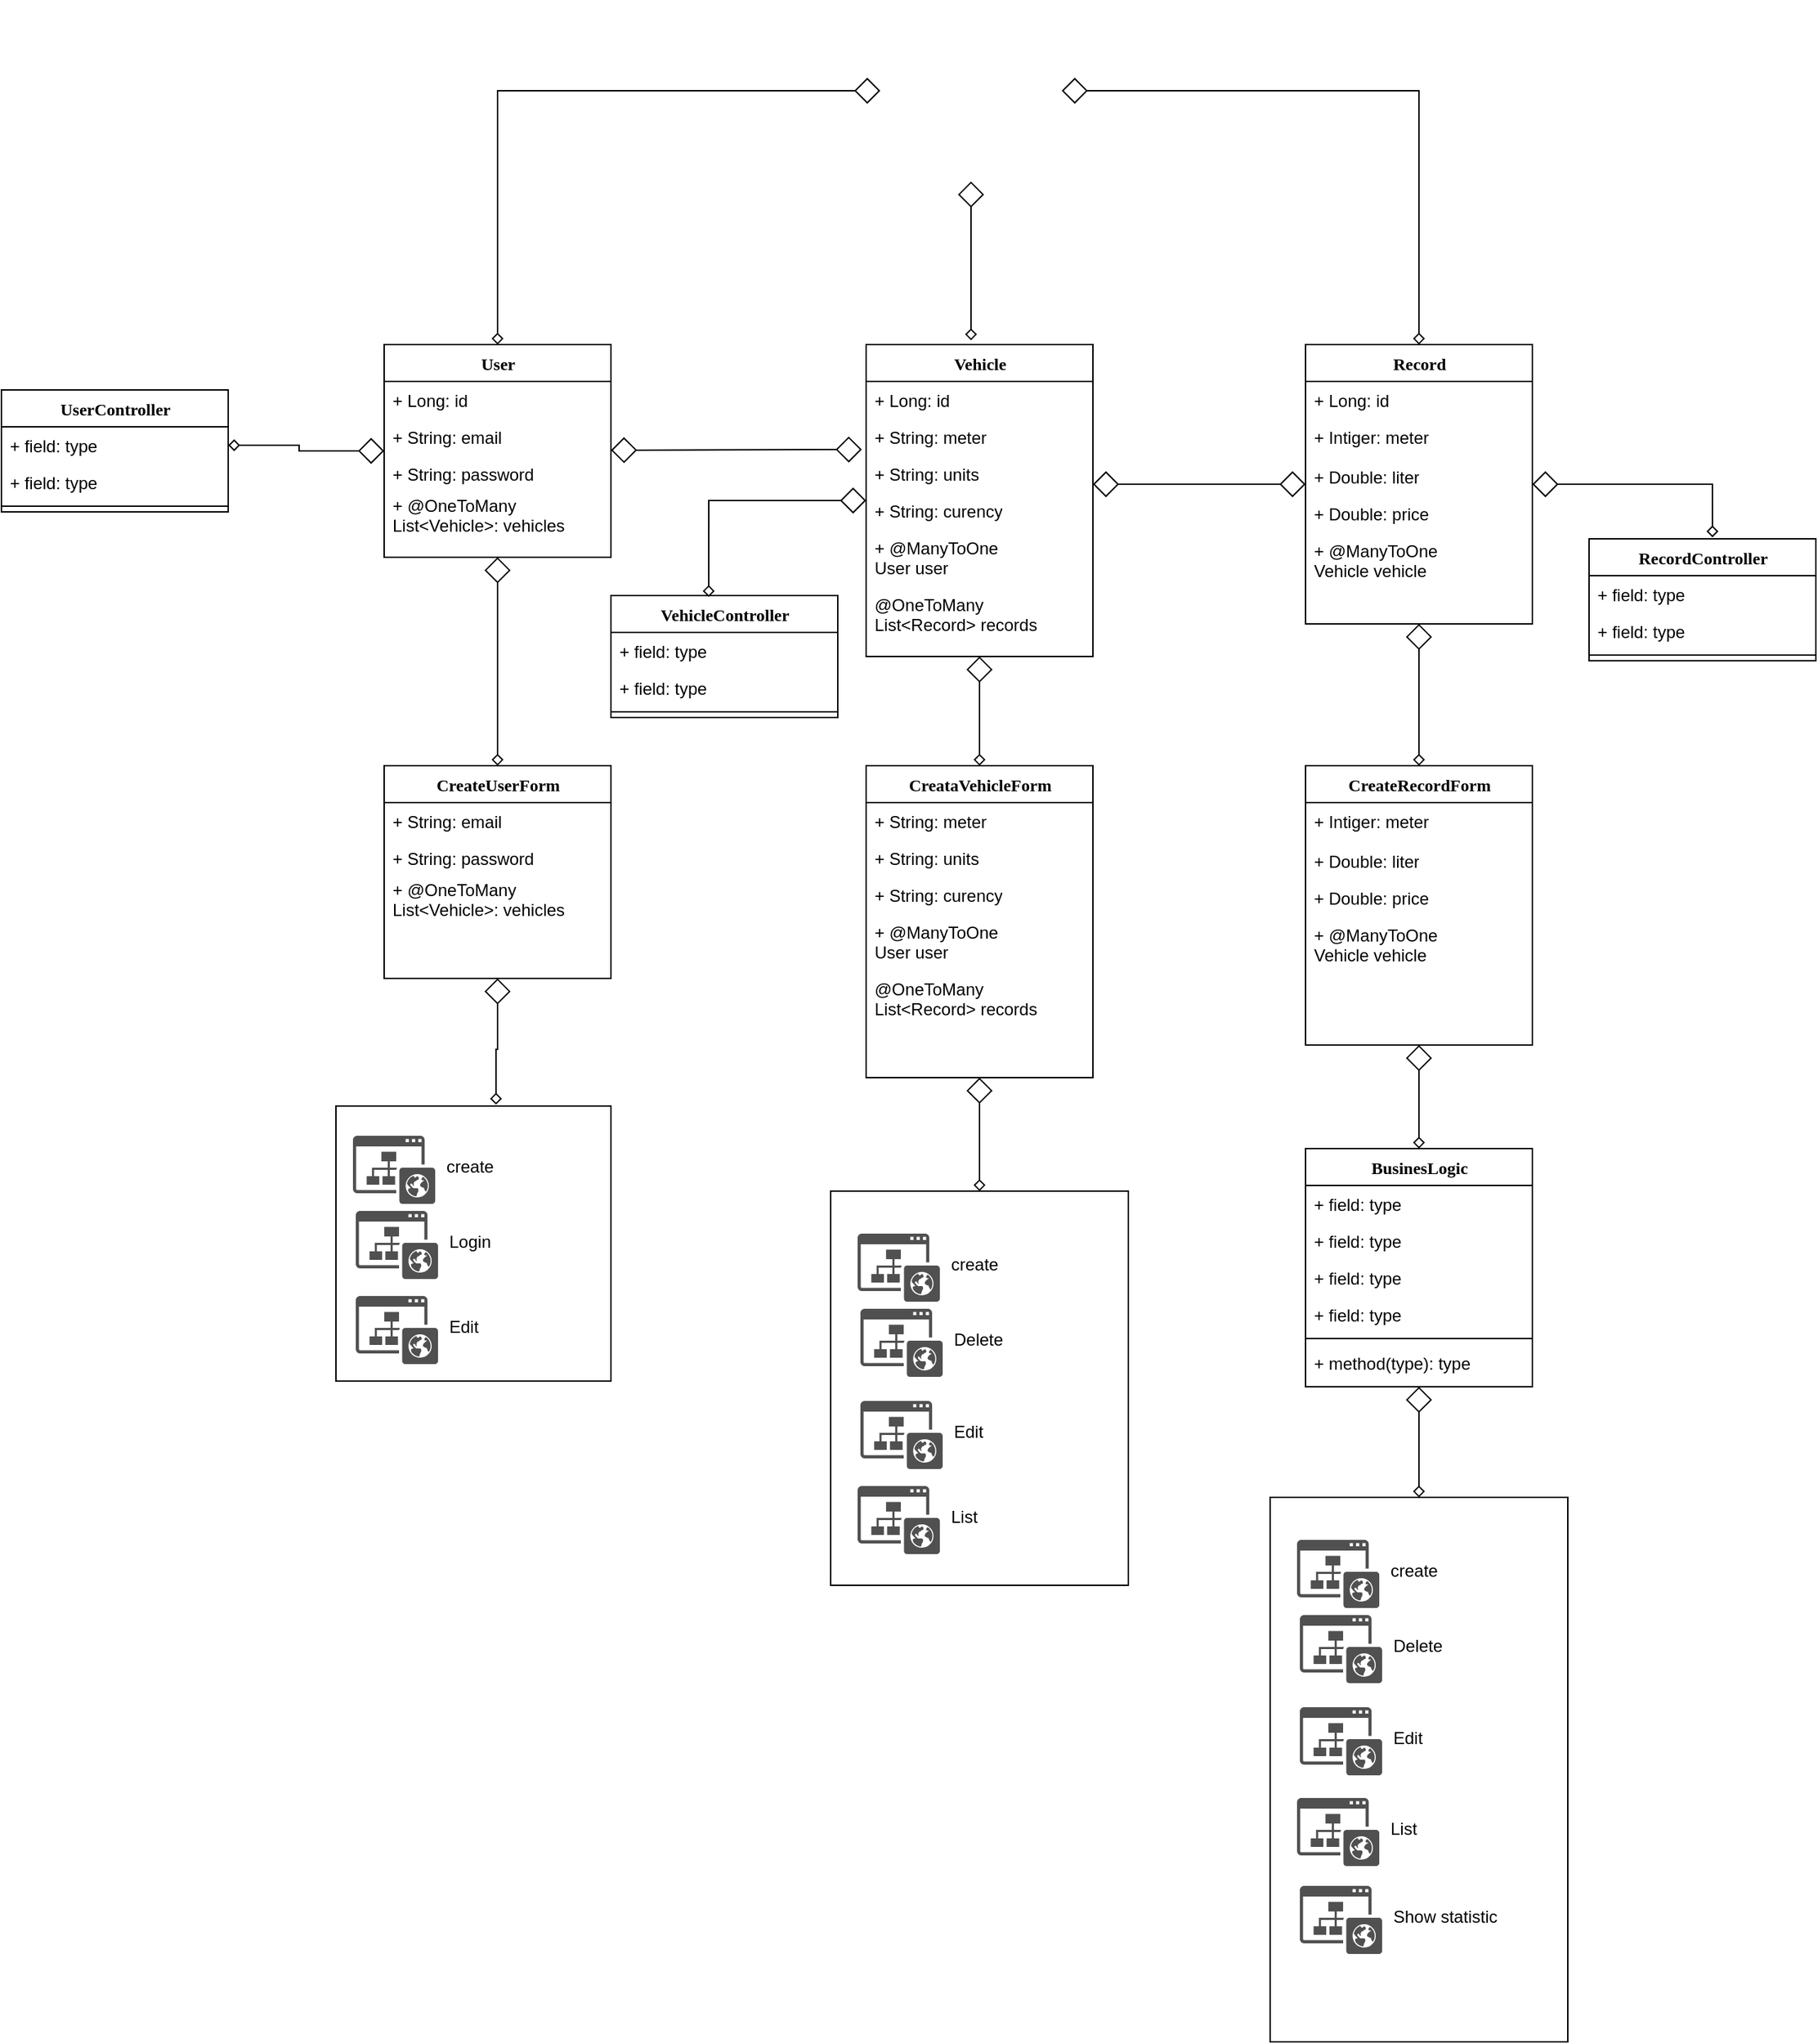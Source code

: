 <mxfile version="14.7.7" type="device"><diagram name="Page-1" id="9f46799a-70d6-7492-0946-bef42562c5a5"><mxGraphModel dx="2262" dy="1764" grid="1" gridSize="10" guides="1" tooltips="1" connect="1" arrows="1" fold="1" page="1" pageScale="1" pageWidth="1100" pageHeight="850" background="none" math="0" shadow="0"><root><mxCell id="0"/><mxCell id="1" parent="0"/><mxCell id="gnPF4hp-9H3AKlfqPqiq-70" value="" style="rounded=0;whiteSpace=wrap;html=1;" vertex="1" parent="1"><mxGeometry x="405" y="680" width="210" height="278" as="geometry"/></mxCell><mxCell id="gnPF4hp-9H3AKlfqPqiq-56" value="" style="whiteSpace=wrap;html=1;aspect=fixed;" vertex="1" parent="1"><mxGeometry x="56" y="620" width="194" height="194" as="geometry"/></mxCell><mxCell id="gnPF4hp-9H3AKlfqPqiq-33" style="edgeStyle=orthogonalEdgeStyle;rounded=0;orthogonalLoop=1;jettySize=auto;html=1;entryX=0.5;entryY=0;entryDx=0;entryDy=0;startArrow=diamond;startFill=0;endArrow=diamond;endFill=0;startSize=16;" edge="1" parent="1" source="78961159f06e98e8-17" target="gnPF4hp-9H3AKlfqPqiq-13"><mxGeometry relative="1" as="geometry"/></mxCell><mxCell id="gnPF4hp-9H3AKlfqPqiq-42" style="edgeStyle=orthogonalEdgeStyle;rounded=0;orthogonalLoop=1;jettySize=auto;html=1;startArrow=diamond;startFill=0;endArrow=diamond;endFill=0;startSize=16;" edge="1" parent="1" source="78961159f06e98e8-17" target="gnPF4hp-9H3AKlfqPqiq-37"><mxGeometry relative="1" as="geometry"/></mxCell><mxCell id="78961159f06e98e8-17" value="User" style="swimlane;html=1;fontStyle=1;align=center;verticalAlign=top;childLayout=stackLayout;horizontal=1;startSize=26;horizontalStack=0;resizeParent=1;resizeLast=0;collapsible=1;marginBottom=0;swimlaneFillColor=#ffffff;rounded=0;shadow=0;comic=0;labelBackgroundColor=none;strokeWidth=1;fillColor=none;fontFamily=Verdana;fontSize=12" parent="1" vertex="1"><mxGeometry x="90" y="83" width="160" height="150" as="geometry"/></mxCell><mxCell id="78961159f06e98e8-21" value="+ Long: id" style="text;html=1;strokeColor=none;fillColor=none;align=left;verticalAlign=top;spacingLeft=4;spacingRight=4;whiteSpace=wrap;overflow=hidden;rotatable=0;points=[[0,0.5],[1,0.5]];portConstraint=eastwest;" parent="78961159f06e98e8-17" vertex="1"><mxGeometry y="26" width="160" height="26" as="geometry"/></mxCell><mxCell id="78961159f06e98e8-23" value="+ String: email" style="text;html=1;strokeColor=none;fillColor=none;align=left;verticalAlign=top;spacingLeft=4;spacingRight=4;whiteSpace=wrap;overflow=hidden;rotatable=0;points=[[0,0.5],[1,0.5]];portConstraint=eastwest;" parent="78961159f06e98e8-17" vertex="1"><mxGeometry y="52" width="160" height="26" as="geometry"/></mxCell><mxCell id="gnPF4hp-9H3AKlfqPqiq-3" value="+ String: password" style="text;html=1;strokeColor=none;fillColor=none;align=left;verticalAlign=top;spacingLeft=4;spacingRight=4;whiteSpace=wrap;overflow=hidden;rotatable=0;points=[[0,0.5],[1,0.5]];portConstraint=eastwest;" vertex="1" parent="78961159f06e98e8-17"><mxGeometry y="78" width="160" height="22" as="geometry"/></mxCell><mxCell id="78961159f06e98e8-25" value="+ @OneToMany&amp;nbsp;&lt;br&gt;List&amp;lt;Vehicle&amp;gt;: vehicles" style="text;html=1;strokeColor=none;fillColor=none;align=left;verticalAlign=top;spacingLeft=4;spacingRight=4;whiteSpace=wrap;overflow=hidden;rotatable=0;points=[[0,0.5],[1,0.5]];portConstraint=eastwest;" parent="78961159f06e98e8-17" vertex="1"><mxGeometry y="100" width="160" height="50" as="geometry"/></mxCell><mxCell id="78961159f06e98e8-122" style="edgeStyle=elbowEdgeStyle;html=1;labelBackgroundColor=none;startFill=0;startSize=16;endArrow=diamond;endFill=0;endSize=16;fontFamily=Verdana;fontSize=12;elbow=vertical;startArrow=diamond;" parent="1" source="78961159f06e98e8-30" target="78961159f06e98e8-43" edge="1"><mxGeometry relative="1" as="geometry"/></mxCell><mxCell id="gnPF4hp-9H3AKlfqPqiq-34" style="edgeStyle=orthogonalEdgeStyle;rounded=0;orthogonalLoop=1;jettySize=auto;html=1;entryX=0.5;entryY=0;entryDx=0;entryDy=0;startArrow=diamond;startFill=0;endArrow=diamond;endFill=0;startSize=16;" edge="1" parent="1" source="78961159f06e98e8-30" target="gnPF4hp-9H3AKlfqPqiq-19"><mxGeometry relative="1" as="geometry"/></mxCell><mxCell id="gnPF4hp-9H3AKlfqPqiq-47" style="edgeStyle=orthogonalEdgeStyle;rounded=0;orthogonalLoop=1;jettySize=auto;html=1;entryX=0.431;entryY=0.012;entryDx=0;entryDy=0;entryPerimeter=0;startArrow=diamond;startFill=0;endArrow=diamond;endFill=0;startSize=16;" edge="1" parent="1" source="78961159f06e98e8-30" target="gnPF4hp-9H3AKlfqPqiq-43"><mxGeometry relative="1" as="geometry"/></mxCell><mxCell id="78961159f06e98e8-30" value="Vehicle" style="swimlane;html=1;fontStyle=1;align=center;verticalAlign=top;childLayout=stackLayout;horizontal=1;startSize=26;horizontalStack=0;resizeParent=1;resizeLast=0;collapsible=1;marginBottom=0;swimlaneFillColor=#ffffff;rounded=0;shadow=0;comic=0;labelBackgroundColor=none;strokeWidth=1;fillColor=none;fontFamily=Verdana;fontSize=12" parent="1" vertex="1"><mxGeometry x="430" y="83" width="160" height="220" as="geometry"/></mxCell><mxCell id="78961159f06e98e8-31" value="+ Long: id" style="text;html=1;strokeColor=none;fillColor=none;align=left;verticalAlign=top;spacingLeft=4;spacingRight=4;whiteSpace=wrap;overflow=hidden;rotatable=0;points=[[0,0.5],[1,0.5]];portConstraint=eastwest;" parent="78961159f06e98e8-30" vertex="1"><mxGeometry y="26" width="160" height="26" as="geometry"/></mxCell><mxCell id="78961159f06e98e8-32" value="+ String: meter" style="text;html=1;strokeColor=none;fillColor=none;align=left;verticalAlign=top;spacingLeft=4;spacingRight=4;whiteSpace=wrap;overflow=hidden;rotatable=0;points=[[0,0.5],[1,0.5]];portConstraint=eastwest;" parent="78961159f06e98e8-30" vertex="1"><mxGeometry y="52" width="160" height="26" as="geometry"/></mxCell><mxCell id="78961159f06e98e8-33" value="+ String: units" style="text;html=1;strokeColor=none;fillColor=none;align=left;verticalAlign=top;spacingLeft=4;spacingRight=4;whiteSpace=wrap;overflow=hidden;rotatable=0;points=[[0,0.5],[1,0.5]];portConstraint=eastwest;" parent="78961159f06e98e8-30" vertex="1"><mxGeometry y="78" width="160" height="26" as="geometry"/></mxCell><mxCell id="78961159f06e98e8-34" value="+ String: curency" style="text;html=1;strokeColor=none;fillColor=none;align=left;verticalAlign=top;spacingLeft=4;spacingRight=4;whiteSpace=wrap;overflow=hidden;rotatable=0;points=[[0,0.5],[1,0.5]];portConstraint=eastwest;" parent="78961159f06e98e8-30" vertex="1"><mxGeometry y="104" width="160" height="26" as="geometry"/></mxCell><mxCell id="gnPF4hp-9H3AKlfqPqiq-4" value="+ @ManyToOne&lt;br&gt;User user" style="text;html=1;strokeColor=none;fillColor=none;align=left;verticalAlign=top;spacingLeft=4;spacingRight=4;whiteSpace=wrap;overflow=hidden;rotatable=0;points=[[0,0.5],[1,0.5]];portConstraint=eastwest;" vertex="1" parent="78961159f06e98e8-30"><mxGeometry y="130" width="160" height="40" as="geometry"/></mxCell><mxCell id="gnPF4hp-9H3AKlfqPqiq-5" value="@OneToMany&lt;br&gt;List&amp;lt;Record&amp;gt; records" style="text;html=1;strokeColor=none;fillColor=none;align=left;verticalAlign=top;spacingLeft=4;spacingRight=4;whiteSpace=wrap;overflow=hidden;rotatable=0;points=[[0,0.5],[1,0.5]];portConstraint=eastwest;" vertex="1" parent="78961159f06e98e8-30"><mxGeometry y="170" width="160" height="40" as="geometry"/></mxCell><mxCell id="gnPF4hp-9H3AKlfqPqiq-35" style="edgeStyle=orthogonalEdgeStyle;rounded=0;orthogonalLoop=1;jettySize=auto;html=1;entryX=0.5;entryY=0;entryDx=0;entryDy=0;startArrow=diamond;startFill=0;endArrow=diamond;endFill=0;startSize=16;" edge="1" parent="1" source="78961159f06e98e8-43" target="gnPF4hp-9H3AKlfqPqiq-26"><mxGeometry relative="1" as="geometry"/></mxCell><mxCell id="gnPF4hp-9H3AKlfqPqiq-52" style="edgeStyle=orthogonalEdgeStyle;rounded=0;orthogonalLoop=1;jettySize=auto;html=1;entryX=0.544;entryY=-0.012;entryDx=0;entryDy=0;entryPerimeter=0;startArrow=diamond;startFill=0;endArrow=diamond;endFill=0;startSize=16;" edge="1" parent="1" source="78961159f06e98e8-43" target="gnPF4hp-9H3AKlfqPqiq-48"><mxGeometry relative="1" as="geometry"/></mxCell><mxCell id="78961159f06e98e8-43" value="Record" style="swimlane;html=1;fontStyle=1;align=center;verticalAlign=top;childLayout=stackLayout;horizontal=1;startSize=26;horizontalStack=0;resizeParent=1;resizeLast=0;collapsible=1;marginBottom=0;swimlaneFillColor=#ffffff;rounded=0;shadow=0;comic=0;labelBackgroundColor=none;strokeWidth=1;fillColor=none;fontFamily=Verdana;fontSize=12" parent="1" vertex="1"><mxGeometry x="740" y="83" width="160" height="197" as="geometry"/></mxCell><mxCell id="78961159f06e98e8-44" value="+ Long: id" style="text;html=1;strokeColor=none;fillColor=none;align=left;verticalAlign=top;spacingLeft=4;spacingRight=4;whiteSpace=wrap;overflow=hidden;rotatable=0;points=[[0,0.5],[1,0.5]];portConstraint=eastwest;" parent="78961159f06e98e8-43" vertex="1"><mxGeometry y="26" width="160" height="26" as="geometry"/></mxCell><mxCell id="78961159f06e98e8-45" value="+ Intiger: meter" style="text;html=1;strokeColor=none;fillColor=none;align=left;verticalAlign=top;spacingLeft=4;spacingRight=4;whiteSpace=wrap;overflow=hidden;rotatable=0;points=[[0,0.5],[1,0.5]];portConstraint=eastwest;" parent="78961159f06e98e8-43" vertex="1"><mxGeometry y="52" width="160" height="28" as="geometry"/></mxCell><mxCell id="78961159f06e98e8-49" value="+ Double: liter" style="text;html=1;strokeColor=none;fillColor=none;align=left;verticalAlign=top;spacingLeft=4;spacingRight=4;whiteSpace=wrap;overflow=hidden;rotatable=0;points=[[0,0.5],[1,0.5]];portConstraint=eastwest;" parent="78961159f06e98e8-43" vertex="1"><mxGeometry y="80" width="160" height="26" as="geometry"/></mxCell><mxCell id="78961159f06e98e8-50" value="+ Double: price" style="text;html=1;strokeColor=none;fillColor=none;align=left;verticalAlign=top;spacingLeft=4;spacingRight=4;whiteSpace=wrap;overflow=hidden;rotatable=0;points=[[0,0.5],[1,0.5]];portConstraint=eastwest;" parent="78961159f06e98e8-43" vertex="1"><mxGeometry y="106" width="160" height="26" as="geometry"/></mxCell><mxCell id="gnPF4hp-9H3AKlfqPqiq-6" value="+ @ManyToOne&lt;br&gt;Vehicle vehicle" style="text;html=1;strokeColor=none;fillColor=none;align=left;verticalAlign=top;spacingLeft=4;spacingRight=4;whiteSpace=wrap;overflow=hidden;rotatable=0;points=[[0,0.5],[1,0.5]];portConstraint=eastwest;" vertex="1" parent="78961159f06e98e8-43"><mxGeometry y="132" width="160" height="38" as="geometry"/></mxCell><mxCell id="gnPF4hp-9H3AKlfqPqiq-94" style="edgeStyle=orthogonalEdgeStyle;rounded=0;orthogonalLoop=1;jettySize=auto;html=1;entryX=0.5;entryY=0;entryDx=0;entryDy=0;startArrow=diamond;startFill=0;endArrow=diamond;endFill=0;startSize=16;" edge="1" parent="1" source="78961159f06e98e8-95" target="gnPF4hp-9H3AKlfqPqiq-85"><mxGeometry relative="1" as="geometry"/></mxCell><mxCell id="78961159f06e98e8-95" value="BusinesLogic" style="swimlane;html=1;fontStyle=1;align=center;verticalAlign=top;childLayout=stackLayout;horizontal=1;startSize=26;horizontalStack=0;resizeParent=1;resizeLast=0;collapsible=1;marginBottom=0;swimlaneFillColor=#ffffff;rounded=0;shadow=0;comic=0;labelBackgroundColor=none;strokeWidth=1;fillColor=none;fontFamily=Verdana;fontSize=12" parent="1" vertex="1"><mxGeometry x="740" y="650" width="160" height="168" as="geometry"/></mxCell><mxCell id="78961159f06e98e8-96" value="+ field: type" style="text;html=1;strokeColor=none;fillColor=none;align=left;verticalAlign=top;spacingLeft=4;spacingRight=4;whiteSpace=wrap;overflow=hidden;rotatable=0;points=[[0,0.5],[1,0.5]];portConstraint=eastwest;" parent="78961159f06e98e8-95" vertex="1"><mxGeometry y="26" width="160" height="26" as="geometry"/></mxCell><mxCell id="78961159f06e98e8-97" value="+ field: type" style="text;html=1;strokeColor=none;fillColor=none;align=left;verticalAlign=top;spacingLeft=4;spacingRight=4;whiteSpace=wrap;overflow=hidden;rotatable=0;points=[[0,0.5],[1,0.5]];portConstraint=eastwest;" parent="78961159f06e98e8-95" vertex="1"><mxGeometry y="52" width="160" height="26" as="geometry"/></mxCell><mxCell id="78961159f06e98e8-98" value="+ field: type" style="text;html=1;strokeColor=none;fillColor=none;align=left;verticalAlign=top;spacingLeft=4;spacingRight=4;whiteSpace=wrap;overflow=hidden;rotatable=0;points=[[0,0.5],[1,0.5]];portConstraint=eastwest;" parent="78961159f06e98e8-95" vertex="1"><mxGeometry y="78" width="160" height="26" as="geometry"/></mxCell><mxCell id="78961159f06e98e8-102" value="+ field: type" style="text;html=1;strokeColor=none;fillColor=none;align=left;verticalAlign=top;spacingLeft=4;spacingRight=4;whiteSpace=wrap;overflow=hidden;rotatable=0;points=[[0,0.5],[1,0.5]];portConstraint=eastwest;" parent="78961159f06e98e8-95" vertex="1"><mxGeometry y="104" width="160" height="26" as="geometry"/></mxCell><mxCell id="78961159f06e98e8-103" value="" style="line;html=1;strokeWidth=1;fillColor=none;align=left;verticalAlign=middle;spacingTop=-1;spacingLeft=3;spacingRight=3;rotatable=0;labelPosition=right;points=[];portConstraint=eastwest;" parent="78961159f06e98e8-95" vertex="1"><mxGeometry y="130" width="160" height="8" as="geometry"/></mxCell><mxCell id="78961159f06e98e8-104" value="+ method(type): type" style="text;html=1;strokeColor=none;fillColor=none;align=left;verticalAlign=top;spacingLeft=4;spacingRight=4;whiteSpace=wrap;overflow=hidden;rotatable=0;points=[[0,0.5],[1,0.5]];portConstraint=eastwest;" parent="78961159f06e98e8-95" vertex="1"><mxGeometry y="138" width="160" height="26" as="geometry"/></mxCell><mxCell id="gnPF4hp-9H3AKlfqPqiq-7" style="edgeStyle=elbowEdgeStyle;html=1;labelBackgroundColor=none;startFill=0;startSize=16;endArrow=diamond;endFill=0;endSize=16;fontFamily=Verdana;fontSize=12;elbow=vertical;startArrow=diamond;entryX=-0.019;entryY=0.808;entryDx=0;entryDy=0;entryPerimeter=0;" edge="1" parent="1" target="78961159f06e98e8-32"><mxGeometry relative="1" as="geometry"><mxPoint x="250" y="157.5" as="sourcePoint"/><mxPoint x="400" y="157.5" as="targetPoint"/></mxGeometry></mxCell><mxCell id="gnPF4hp-9H3AKlfqPqiq-9" style="edgeStyle=orthogonalEdgeStyle;rounded=0;orthogonalLoop=1;jettySize=auto;html=1;entryX=0.5;entryY=0;entryDx=0;entryDy=0;startArrow=diamond;startFill=0;endArrow=diamond;endFill=0;startSize=16;" edge="1" parent="1" source="gnPF4hp-9H3AKlfqPqiq-8" target="78961159f06e98e8-17"><mxGeometry relative="1" as="geometry"/></mxCell><mxCell id="gnPF4hp-9H3AKlfqPqiq-10" style="edgeStyle=orthogonalEdgeStyle;rounded=0;orthogonalLoop=1;jettySize=auto;html=1;startArrow=diamond;startFill=0;endArrow=diamond;endFill=0;startSize=16;" edge="1" parent="1" source="gnPF4hp-9H3AKlfqPqiq-8"><mxGeometry relative="1" as="geometry"><mxPoint x="504" y="80" as="targetPoint"/></mxGeometry></mxCell><mxCell id="gnPF4hp-9H3AKlfqPqiq-11" style="edgeStyle=orthogonalEdgeStyle;rounded=0;orthogonalLoop=1;jettySize=auto;html=1;entryX=0.5;entryY=0;entryDx=0;entryDy=0;startArrow=diamond;startFill=0;endArrow=diamond;endFill=0;startSize=16;" edge="1" parent="1" source="gnPF4hp-9H3AKlfqPqiq-8" target="78961159f06e98e8-43"><mxGeometry relative="1" as="geometry"/></mxCell><mxCell id="gnPF4hp-9H3AKlfqPqiq-8" value="" style="shape=image;html=1;verticalAlign=top;verticalLabelPosition=bottom;labelBackgroundColor=#ffffff;imageAspect=0;aspect=fixed;image=https://cdn3.iconfinder.com/data/icons/streamline-icon-set-free-pack/48/Streamline-77-128.png" vertex="1" parent="1"><mxGeometry x="440" y="-160" width="128" height="128" as="geometry"/></mxCell><mxCell id="gnPF4hp-9H3AKlfqPqiq-62" style="edgeStyle=orthogonalEdgeStyle;rounded=0;orthogonalLoop=1;jettySize=auto;html=1;entryX=0.582;entryY=-0.005;entryDx=0;entryDy=0;entryPerimeter=0;startArrow=diamond;startFill=0;endArrow=diamond;endFill=0;startSize=16;" edge="1" parent="1" source="gnPF4hp-9H3AKlfqPqiq-13" target="gnPF4hp-9H3AKlfqPqiq-56"><mxGeometry relative="1" as="geometry"/></mxCell><mxCell id="gnPF4hp-9H3AKlfqPqiq-13" value="CreateUserForm" style="swimlane;html=1;fontStyle=1;align=center;verticalAlign=top;childLayout=stackLayout;horizontal=1;startSize=26;horizontalStack=0;resizeParent=1;resizeLast=0;collapsible=1;marginBottom=0;swimlaneFillColor=#ffffff;rounded=0;shadow=0;comic=0;labelBackgroundColor=none;strokeWidth=1;fillColor=none;fontFamily=Verdana;fontSize=12" vertex="1" parent="1"><mxGeometry x="90" y="380" width="160" height="150" as="geometry"/></mxCell><mxCell id="gnPF4hp-9H3AKlfqPqiq-15" value="+ String: email" style="text;html=1;strokeColor=none;fillColor=none;align=left;verticalAlign=top;spacingLeft=4;spacingRight=4;whiteSpace=wrap;overflow=hidden;rotatable=0;points=[[0,0.5],[1,0.5]];portConstraint=eastwest;" vertex="1" parent="gnPF4hp-9H3AKlfqPqiq-13"><mxGeometry y="26" width="160" height="26" as="geometry"/></mxCell><mxCell id="gnPF4hp-9H3AKlfqPqiq-16" value="+ String: password" style="text;html=1;strokeColor=none;fillColor=none;align=left;verticalAlign=top;spacingLeft=4;spacingRight=4;whiteSpace=wrap;overflow=hidden;rotatable=0;points=[[0,0.5],[1,0.5]];portConstraint=eastwest;" vertex="1" parent="gnPF4hp-9H3AKlfqPqiq-13"><mxGeometry y="52" width="160" height="22" as="geometry"/></mxCell><mxCell id="gnPF4hp-9H3AKlfqPqiq-17" value="+ @OneToMany&amp;nbsp;&lt;br&gt;List&amp;lt;Vehicle&amp;gt;: vehicles" style="text;html=1;strokeColor=none;fillColor=none;align=left;verticalAlign=top;spacingLeft=4;spacingRight=4;whiteSpace=wrap;overflow=hidden;rotatable=0;points=[[0,0.5],[1,0.5]];portConstraint=eastwest;" vertex="1" parent="gnPF4hp-9H3AKlfqPqiq-13"><mxGeometry y="74" width="160" height="50" as="geometry"/></mxCell><mxCell id="gnPF4hp-9H3AKlfqPqiq-84" style="edgeStyle=orthogonalEdgeStyle;rounded=0;orthogonalLoop=1;jettySize=auto;html=1;entryX=0.5;entryY=0;entryDx=0;entryDy=0;startArrow=diamond;startFill=0;endArrow=diamond;endFill=0;startSize=16;" edge="1" parent="1" source="gnPF4hp-9H3AKlfqPqiq-19" target="gnPF4hp-9H3AKlfqPqiq-70"><mxGeometry relative="1" as="geometry"/></mxCell><mxCell id="gnPF4hp-9H3AKlfqPqiq-19" value="CreataVehicleForm" style="swimlane;html=1;fontStyle=1;align=center;verticalAlign=top;childLayout=stackLayout;horizontal=1;startSize=26;horizontalStack=0;resizeParent=1;resizeLast=0;collapsible=1;marginBottom=0;swimlaneFillColor=#ffffff;rounded=0;shadow=0;comic=0;labelBackgroundColor=none;strokeWidth=1;fillColor=none;fontFamily=Verdana;fontSize=12" vertex="1" parent="1"><mxGeometry x="430" y="380" width="160" height="220" as="geometry"/></mxCell><mxCell id="gnPF4hp-9H3AKlfqPqiq-21" value="+ String: meter" style="text;html=1;strokeColor=none;fillColor=none;align=left;verticalAlign=top;spacingLeft=4;spacingRight=4;whiteSpace=wrap;overflow=hidden;rotatable=0;points=[[0,0.5],[1,0.5]];portConstraint=eastwest;" vertex="1" parent="gnPF4hp-9H3AKlfqPqiq-19"><mxGeometry y="26" width="160" height="26" as="geometry"/></mxCell><mxCell id="gnPF4hp-9H3AKlfqPqiq-22" value="+ String: units" style="text;html=1;strokeColor=none;fillColor=none;align=left;verticalAlign=top;spacingLeft=4;spacingRight=4;whiteSpace=wrap;overflow=hidden;rotatable=0;points=[[0,0.5],[1,0.5]];portConstraint=eastwest;" vertex="1" parent="gnPF4hp-9H3AKlfqPqiq-19"><mxGeometry y="52" width="160" height="26" as="geometry"/></mxCell><mxCell id="gnPF4hp-9H3AKlfqPqiq-23" value="+ String: curency" style="text;html=1;strokeColor=none;fillColor=none;align=left;verticalAlign=top;spacingLeft=4;spacingRight=4;whiteSpace=wrap;overflow=hidden;rotatable=0;points=[[0,0.5],[1,0.5]];portConstraint=eastwest;" vertex="1" parent="gnPF4hp-9H3AKlfqPqiq-19"><mxGeometry y="78" width="160" height="26" as="geometry"/></mxCell><mxCell id="gnPF4hp-9H3AKlfqPqiq-24" value="+ @ManyToOne&lt;br&gt;User user" style="text;html=1;strokeColor=none;fillColor=none;align=left;verticalAlign=top;spacingLeft=4;spacingRight=4;whiteSpace=wrap;overflow=hidden;rotatable=0;points=[[0,0.5],[1,0.5]];portConstraint=eastwest;" vertex="1" parent="gnPF4hp-9H3AKlfqPqiq-19"><mxGeometry y="104" width="160" height="40" as="geometry"/></mxCell><mxCell id="gnPF4hp-9H3AKlfqPqiq-25" value="@OneToMany&lt;br&gt;List&amp;lt;Record&amp;gt; records" style="text;html=1;strokeColor=none;fillColor=none;align=left;verticalAlign=top;spacingLeft=4;spacingRight=4;whiteSpace=wrap;overflow=hidden;rotatable=0;points=[[0,0.5],[1,0.5]];portConstraint=eastwest;" vertex="1" parent="gnPF4hp-9H3AKlfqPqiq-19"><mxGeometry y="144" width="160" height="40" as="geometry"/></mxCell><mxCell id="gnPF4hp-9H3AKlfqPqiq-53" style="edgeStyle=orthogonalEdgeStyle;rounded=0;orthogonalLoop=1;jettySize=auto;html=1;entryX=0.5;entryY=0;entryDx=0;entryDy=0;startArrow=diamond;startFill=0;endArrow=diamond;endFill=0;startSize=16;" edge="1" parent="1" source="gnPF4hp-9H3AKlfqPqiq-26" target="78961159f06e98e8-95"><mxGeometry relative="1" as="geometry"/></mxCell><mxCell id="gnPF4hp-9H3AKlfqPqiq-26" value="CreateRecordForm" style="swimlane;html=1;fontStyle=1;align=center;verticalAlign=top;childLayout=stackLayout;horizontal=1;startSize=26;horizontalStack=0;resizeParent=1;resizeLast=0;collapsible=1;marginBottom=0;swimlaneFillColor=#ffffff;rounded=0;shadow=0;comic=0;labelBackgroundColor=none;strokeWidth=1;fillColor=none;fontFamily=Verdana;fontSize=12" vertex="1" parent="1"><mxGeometry x="740" y="380" width="160" height="197" as="geometry"/></mxCell><mxCell id="gnPF4hp-9H3AKlfqPqiq-28" value="+ Intiger: meter" style="text;html=1;strokeColor=none;fillColor=none;align=left;verticalAlign=top;spacingLeft=4;spacingRight=4;whiteSpace=wrap;overflow=hidden;rotatable=0;points=[[0,0.5],[1,0.5]];portConstraint=eastwest;" vertex="1" parent="gnPF4hp-9H3AKlfqPqiq-26"><mxGeometry y="26" width="160" height="28" as="geometry"/></mxCell><mxCell id="gnPF4hp-9H3AKlfqPqiq-29" value="+ Double: liter" style="text;html=1;strokeColor=none;fillColor=none;align=left;verticalAlign=top;spacingLeft=4;spacingRight=4;whiteSpace=wrap;overflow=hidden;rotatable=0;points=[[0,0.5],[1,0.5]];portConstraint=eastwest;" vertex="1" parent="gnPF4hp-9H3AKlfqPqiq-26"><mxGeometry y="54" width="160" height="26" as="geometry"/></mxCell><mxCell id="gnPF4hp-9H3AKlfqPqiq-30" value="+ Double: price" style="text;html=1;strokeColor=none;fillColor=none;align=left;verticalAlign=top;spacingLeft=4;spacingRight=4;whiteSpace=wrap;overflow=hidden;rotatable=0;points=[[0,0.5],[1,0.5]];portConstraint=eastwest;" vertex="1" parent="gnPF4hp-9H3AKlfqPqiq-26"><mxGeometry y="80" width="160" height="26" as="geometry"/></mxCell><mxCell id="gnPF4hp-9H3AKlfqPqiq-31" value="+ @ManyToOne&lt;br&gt;Vehicle vehicle" style="text;html=1;strokeColor=none;fillColor=none;align=left;verticalAlign=top;spacingLeft=4;spacingRight=4;whiteSpace=wrap;overflow=hidden;rotatable=0;points=[[0,0.5],[1,0.5]];portConstraint=eastwest;" vertex="1" parent="gnPF4hp-9H3AKlfqPqiq-26"><mxGeometry y="106" width="160" height="38" as="geometry"/></mxCell><mxCell id="gnPF4hp-9H3AKlfqPqiq-36" value="UserController" style="swimlane;html=1;fontStyle=1;align=center;verticalAlign=top;childLayout=stackLayout;horizontal=1;startSize=26;horizontalStack=0;resizeParent=1;resizeLast=0;collapsible=1;marginBottom=0;swimlaneFillColor=#ffffff;rounded=0;shadow=0;comic=0;labelBackgroundColor=none;strokeWidth=1;fillColor=none;fontFamily=Verdana;fontSize=12" vertex="1" parent="1"><mxGeometry x="-180" y="115" width="160" height="86" as="geometry"/></mxCell><mxCell id="gnPF4hp-9H3AKlfqPqiq-37" value="+ field: type" style="text;html=1;strokeColor=none;fillColor=none;align=left;verticalAlign=top;spacingLeft=4;spacingRight=4;whiteSpace=wrap;overflow=hidden;rotatable=0;points=[[0,0.5],[1,0.5]];portConstraint=eastwest;" vertex="1" parent="gnPF4hp-9H3AKlfqPqiq-36"><mxGeometry y="26" width="160" height="26" as="geometry"/></mxCell><mxCell id="gnPF4hp-9H3AKlfqPqiq-38" value="+ field: type" style="text;html=1;strokeColor=none;fillColor=none;align=left;verticalAlign=top;spacingLeft=4;spacingRight=4;whiteSpace=wrap;overflow=hidden;rotatable=0;points=[[0,0.5],[1,0.5]];portConstraint=eastwest;" vertex="1" parent="gnPF4hp-9H3AKlfqPqiq-36"><mxGeometry y="52" width="160" height="26" as="geometry"/></mxCell><mxCell id="gnPF4hp-9H3AKlfqPqiq-39" value="" style="line;html=1;strokeWidth=1;fillColor=none;align=left;verticalAlign=middle;spacingTop=-1;spacingLeft=3;spacingRight=3;rotatable=0;labelPosition=right;points=[];portConstraint=eastwest;" vertex="1" parent="gnPF4hp-9H3AKlfqPqiq-36"><mxGeometry y="78" width="160" height="8" as="geometry"/></mxCell><mxCell id="gnPF4hp-9H3AKlfqPqiq-43" value="VehicleController" style="swimlane;html=1;fontStyle=1;align=center;verticalAlign=top;childLayout=stackLayout;horizontal=1;startSize=26;horizontalStack=0;resizeParent=1;resizeLast=0;collapsible=1;marginBottom=0;swimlaneFillColor=#ffffff;rounded=0;shadow=0;comic=0;labelBackgroundColor=none;strokeWidth=1;fillColor=none;fontFamily=Verdana;fontSize=12" vertex="1" parent="1"><mxGeometry x="250" y="260" width="160" height="86" as="geometry"/></mxCell><mxCell id="gnPF4hp-9H3AKlfqPqiq-44" value="+ field: type" style="text;html=1;strokeColor=none;fillColor=none;align=left;verticalAlign=top;spacingLeft=4;spacingRight=4;whiteSpace=wrap;overflow=hidden;rotatable=0;points=[[0,0.5],[1,0.5]];portConstraint=eastwest;" vertex="1" parent="gnPF4hp-9H3AKlfqPqiq-43"><mxGeometry y="26" width="160" height="26" as="geometry"/></mxCell><mxCell id="gnPF4hp-9H3AKlfqPqiq-45" value="+ field: type" style="text;html=1;strokeColor=none;fillColor=none;align=left;verticalAlign=top;spacingLeft=4;spacingRight=4;whiteSpace=wrap;overflow=hidden;rotatable=0;points=[[0,0.5],[1,0.5]];portConstraint=eastwest;" vertex="1" parent="gnPF4hp-9H3AKlfqPqiq-43"><mxGeometry y="52" width="160" height="26" as="geometry"/></mxCell><mxCell id="gnPF4hp-9H3AKlfqPqiq-46" value="" style="line;html=1;strokeWidth=1;fillColor=none;align=left;verticalAlign=middle;spacingTop=-1;spacingLeft=3;spacingRight=3;rotatable=0;labelPosition=right;points=[];portConstraint=eastwest;" vertex="1" parent="gnPF4hp-9H3AKlfqPqiq-43"><mxGeometry y="78" width="160" height="8" as="geometry"/></mxCell><mxCell id="gnPF4hp-9H3AKlfqPqiq-48" value="RecordController" style="swimlane;html=1;fontStyle=1;align=center;verticalAlign=top;childLayout=stackLayout;horizontal=1;startSize=26;horizontalStack=0;resizeParent=1;resizeLast=0;collapsible=1;marginBottom=0;swimlaneFillColor=#ffffff;rounded=0;shadow=0;comic=0;labelBackgroundColor=none;strokeWidth=1;fillColor=none;fontFamily=Verdana;fontSize=12" vertex="1" parent="1"><mxGeometry x="940" y="220" width="160" height="86" as="geometry"/></mxCell><mxCell id="gnPF4hp-9H3AKlfqPqiq-49" value="+ field: type" style="text;html=1;strokeColor=none;fillColor=none;align=left;verticalAlign=top;spacingLeft=4;spacingRight=4;whiteSpace=wrap;overflow=hidden;rotatable=0;points=[[0,0.5],[1,0.5]];portConstraint=eastwest;" vertex="1" parent="gnPF4hp-9H3AKlfqPqiq-48"><mxGeometry y="26" width="160" height="26" as="geometry"/></mxCell><mxCell id="gnPF4hp-9H3AKlfqPqiq-50" value="+ field: type" style="text;html=1;strokeColor=none;fillColor=none;align=left;verticalAlign=top;spacingLeft=4;spacingRight=4;whiteSpace=wrap;overflow=hidden;rotatable=0;points=[[0,0.5],[1,0.5]];portConstraint=eastwest;" vertex="1" parent="gnPF4hp-9H3AKlfqPqiq-48"><mxGeometry y="52" width="160" height="26" as="geometry"/></mxCell><mxCell id="gnPF4hp-9H3AKlfqPqiq-51" value="" style="line;html=1;strokeWidth=1;fillColor=none;align=left;verticalAlign=middle;spacingTop=-1;spacingLeft=3;spacingRight=3;rotatable=0;labelPosition=right;points=[];portConstraint=eastwest;" vertex="1" parent="gnPF4hp-9H3AKlfqPqiq-48"><mxGeometry y="78" width="160" height="8" as="geometry"/></mxCell><mxCell id="gnPF4hp-9H3AKlfqPqiq-54" value="" style="pointerEvents=1;shadow=0;dashed=0;html=1;strokeColor=none;fillColor=#505050;labelPosition=center;verticalLabelPosition=bottom;verticalAlign=top;outlineConnect=0;align=center;shape=mxgraph.office.sites.website_public;" vertex="1" parent="1"><mxGeometry x="68" y="641" width="58" height="48" as="geometry"/></mxCell><mxCell id="gnPF4hp-9H3AKlfqPqiq-55" value="create" style="text;html=1;strokeColor=none;fillColor=none;align=left;verticalAlign=top;spacingLeft=4;spacingRight=4;whiteSpace=wrap;overflow=hidden;rotatable=0;points=[[0,0.5],[1,0.5]];portConstraint=eastwest;" vertex="1" parent="1"><mxGeometry x="128" y="649" width="98" height="26" as="geometry"/></mxCell><mxCell id="gnPF4hp-9H3AKlfqPqiq-57" value="" style="pointerEvents=1;shadow=0;dashed=0;html=1;strokeColor=none;fillColor=#505050;labelPosition=center;verticalLabelPosition=bottom;verticalAlign=top;outlineConnect=0;align=center;shape=mxgraph.office.sites.website_public;" vertex="1" parent="1"><mxGeometry x="70" y="694" width="58" height="48" as="geometry"/></mxCell><mxCell id="gnPF4hp-9H3AKlfqPqiq-58" value="Login" style="text;html=1;strokeColor=none;fillColor=none;align=left;verticalAlign=top;spacingLeft=4;spacingRight=4;whiteSpace=wrap;overflow=hidden;rotatable=0;points=[[0,0.5],[1,0.5]];portConstraint=eastwest;" vertex="1" parent="1"><mxGeometry x="130" y="702" width="86" height="26" as="geometry"/></mxCell><mxCell id="gnPF4hp-9H3AKlfqPqiq-59" value="" style="pointerEvents=1;shadow=0;dashed=0;html=1;strokeColor=none;fillColor=#505050;labelPosition=center;verticalLabelPosition=bottom;verticalAlign=top;outlineConnect=0;align=center;shape=mxgraph.office.sites.website_public;" vertex="1" parent="1"><mxGeometry x="70" y="754" width="58" height="48" as="geometry"/></mxCell><mxCell id="gnPF4hp-9H3AKlfqPqiq-60" value="Edit" style="text;html=1;strokeColor=none;fillColor=none;align=left;verticalAlign=top;spacingLeft=4;spacingRight=4;whiteSpace=wrap;overflow=hidden;rotatable=0;points=[[0,0.5],[1,0.5]];portConstraint=eastwest;" vertex="1" parent="1"><mxGeometry x="130" y="762" width="86" height="26" as="geometry"/></mxCell><mxCell id="gnPF4hp-9H3AKlfqPqiq-64" value="" style="pointerEvents=1;shadow=0;dashed=0;html=1;strokeColor=none;fillColor=#505050;labelPosition=center;verticalLabelPosition=bottom;verticalAlign=top;outlineConnect=0;align=center;shape=mxgraph.office.sites.website_public;" vertex="1" parent="1"><mxGeometry x="424" y="710" width="58" height="48" as="geometry"/></mxCell><mxCell id="gnPF4hp-9H3AKlfqPqiq-65" value="create" style="text;html=1;strokeColor=none;fillColor=none;align=left;verticalAlign=top;spacingLeft=4;spacingRight=4;whiteSpace=wrap;overflow=hidden;rotatable=0;points=[[0,0.5],[1,0.5]];portConstraint=eastwest;" vertex="1" parent="1"><mxGeometry x="484" y="718" width="98" height="26" as="geometry"/></mxCell><mxCell id="gnPF4hp-9H3AKlfqPqiq-66" value="" style="pointerEvents=1;shadow=0;dashed=0;html=1;strokeColor=none;fillColor=#505050;labelPosition=center;verticalLabelPosition=bottom;verticalAlign=top;outlineConnect=0;align=center;shape=mxgraph.office.sites.website_public;" vertex="1" parent="1"><mxGeometry x="426" y="763" width="58" height="48" as="geometry"/></mxCell><mxCell id="gnPF4hp-9H3AKlfqPqiq-67" value="Delete" style="text;html=1;strokeColor=none;fillColor=none;align=left;verticalAlign=top;spacingLeft=4;spacingRight=4;whiteSpace=wrap;overflow=hidden;rotatable=0;points=[[0,0.5],[1,0.5]];portConstraint=eastwest;" vertex="1" parent="1"><mxGeometry x="486" y="771" width="86" height="26" as="geometry"/></mxCell><mxCell id="gnPF4hp-9H3AKlfqPqiq-68" value="" style="pointerEvents=1;shadow=0;dashed=0;html=1;strokeColor=none;fillColor=#505050;labelPosition=center;verticalLabelPosition=bottom;verticalAlign=top;outlineConnect=0;align=center;shape=mxgraph.office.sites.website_public;" vertex="1" parent="1"><mxGeometry x="426" y="828" width="58" height="48" as="geometry"/></mxCell><mxCell id="gnPF4hp-9H3AKlfqPqiq-69" value="Edit" style="text;html=1;strokeColor=none;fillColor=none;align=left;verticalAlign=top;spacingLeft=4;spacingRight=4;whiteSpace=wrap;overflow=hidden;rotatable=0;points=[[0,0.5],[1,0.5]];portConstraint=eastwest;" vertex="1" parent="1"><mxGeometry x="486" y="836" width="86" height="26" as="geometry"/></mxCell><mxCell id="gnPF4hp-9H3AKlfqPqiq-71" value="" style="pointerEvents=1;shadow=0;dashed=0;html=1;strokeColor=none;fillColor=#505050;labelPosition=center;verticalLabelPosition=bottom;verticalAlign=top;outlineConnect=0;align=center;shape=mxgraph.office.sites.website_public;" vertex="1" parent="1"><mxGeometry x="424" y="888" width="58" height="48" as="geometry"/></mxCell><mxCell id="gnPF4hp-9H3AKlfqPqiq-72" value="List" style="text;html=1;strokeColor=none;fillColor=none;align=left;verticalAlign=top;spacingLeft=4;spacingRight=4;whiteSpace=wrap;overflow=hidden;rotatable=0;points=[[0,0.5],[1,0.5]];portConstraint=eastwest;" vertex="1" parent="1"><mxGeometry x="484" y="896" width="86" height="26" as="geometry"/></mxCell><mxCell id="gnPF4hp-9H3AKlfqPqiq-85" value="" style="rounded=0;whiteSpace=wrap;html=1;" vertex="1" parent="1"><mxGeometry x="715" y="896" width="210" height="384" as="geometry"/></mxCell><mxCell id="gnPF4hp-9H3AKlfqPqiq-86" value="" style="pointerEvents=1;shadow=0;dashed=0;html=1;strokeColor=none;fillColor=#505050;labelPosition=center;verticalLabelPosition=bottom;verticalAlign=top;outlineConnect=0;align=center;shape=mxgraph.office.sites.website_public;" vertex="1" parent="1"><mxGeometry x="734" y="926" width="58" height="48" as="geometry"/></mxCell><mxCell id="gnPF4hp-9H3AKlfqPqiq-87" value="create" style="text;html=1;strokeColor=none;fillColor=none;align=left;verticalAlign=top;spacingLeft=4;spacingRight=4;whiteSpace=wrap;overflow=hidden;rotatable=0;points=[[0,0.5],[1,0.5]];portConstraint=eastwest;" vertex="1" parent="1"><mxGeometry x="794" y="934" width="98" height="26" as="geometry"/></mxCell><mxCell id="gnPF4hp-9H3AKlfqPqiq-88" value="" style="pointerEvents=1;shadow=0;dashed=0;html=1;strokeColor=none;fillColor=#505050;labelPosition=center;verticalLabelPosition=bottom;verticalAlign=top;outlineConnect=0;align=center;shape=mxgraph.office.sites.website_public;" vertex="1" parent="1"><mxGeometry x="736" y="979" width="58" height="48" as="geometry"/></mxCell><mxCell id="gnPF4hp-9H3AKlfqPqiq-89" value="Delete" style="text;html=1;strokeColor=none;fillColor=none;align=left;verticalAlign=top;spacingLeft=4;spacingRight=4;whiteSpace=wrap;overflow=hidden;rotatable=0;points=[[0,0.5],[1,0.5]];portConstraint=eastwest;" vertex="1" parent="1"><mxGeometry x="796" y="987" width="86" height="26" as="geometry"/></mxCell><mxCell id="gnPF4hp-9H3AKlfqPqiq-90" value="" style="pointerEvents=1;shadow=0;dashed=0;html=1;strokeColor=none;fillColor=#505050;labelPosition=center;verticalLabelPosition=bottom;verticalAlign=top;outlineConnect=0;align=center;shape=mxgraph.office.sites.website_public;" vertex="1" parent="1"><mxGeometry x="736" y="1044" width="58" height="48" as="geometry"/></mxCell><mxCell id="gnPF4hp-9H3AKlfqPqiq-91" value="Edit" style="text;html=1;strokeColor=none;fillColor=none;align=left;verticalAlign=top;spacingLeft=4;spacingRight=4;whiteSpace=wrap;overflow=hidden;rotatable=0;points=[[0,0.5],[1,0.5]];portConstraint=eastwest;" vertex="1" parent="1"><mxGeometry x="796" y="1052" width="86" height="26" as="geometry"/></mxCell><mxCell id="gnPF4hp-9H3AKlfqPqiq-92" value="" style="pointerEvents=1;shadow=0;dashed=0;html=1;strokeColor=none;fillColor=#505050;labelPosition=center;verticalLabelPosition=bottom;verticalAlign=top;outlineConnect=0;align=center;shape=mxgraph.office.sites.website_public;" vertex="1" parent="1"><mxGeometry x="734" y="1108" width="58" height="48" as="geometry"/></mxCell><mxCell id="gnPF4hp-9H3AKlfqPqiq-93" value="List" style="text;html=1;strokeColor=none;fillColor=none;align=left;verticalAlign=top;spacingLeft=4;spacingRight=4;whiteSpace=wrap;overflow=hidden;rotatable=0;points=[[0,0.5],[1,0.5]];portConstraint=eastwest;" vertex="1" parent="1"><mxGeometry x="794" y="1116" width="86" height="26" as="geometry"/></mxCell><mxCell id="gnPF4hp-9H3AKlfqPqiq-95" value="" style="pointerEvents=1;shadow=0;dashed=0;html=1;strokeColor=none;fillColor=#505050;labelPosition=center;verticalLabelPosition=bottom;verticalAlign=top;outlineConnect=0;align=center;shape=mxgraph.office.sites.website_public;" vertex="1" parent="1"><mxGeometry x="736" y="1170" width="58" height="48" as="geometry"/></mxCell><mxCell id="gnPF4hp-9H3AKlfqPqiq-96" value="Show statistic" style="text;html=1;strokeColor=none;fillColor=none;align=left;verticalAlign=top;spacingLeft=4;spacingRight=4;whiteSpace=wrap;overflow=hidden;rotatable=0;points=[[0,0.5],[1,0.5]];portConstraint=eastwest;" vertex="1" parent="1"><mxGeometry x="796" y="1178" width="86" height="26" as="geometry"/></mxCell></root></mxGraphModel></diagram></mxfile>